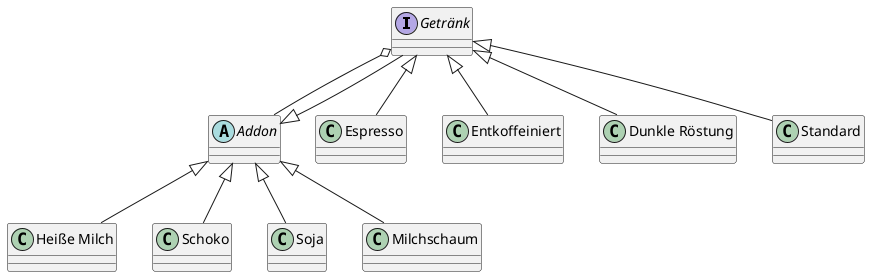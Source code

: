 @startuml Übungseinheit 1 Aufgabe 6 - Decorator

interface "Getränk" as Decorator
abstract class "Addon" as Component

class "Heiße Milch" as Concrete_Component_1
class "Schoko" as Concrete_Component_2
class "Soja" as Concrete_Component_3
class "Milchschaum" as Concrete_Component_4

class "Espresso" as Concrete_Decorator_1 
class "Entkoffeiniert" as Concrete_Decorator_2
class "Dunkle Röstung" as Concrete_Decorator_3
class "Standard" as Concrete_Decorator_4


Decorator o-- Component
Component <|-- Decorator

Component <|-- Concrete_Component_1
Component <|-- Concrete_Component_2
Component <|-- Concrete_Component_3
Component <|-- Concrete_Component_4

Decorator <|-- Concrete_Decorator_1
Decorator <|-- Concrete_Decorator_2 
Decorator <|-- Concrete_Decorator_3 
Decorator <|-- Concrete_Decorator_4 
@enduml